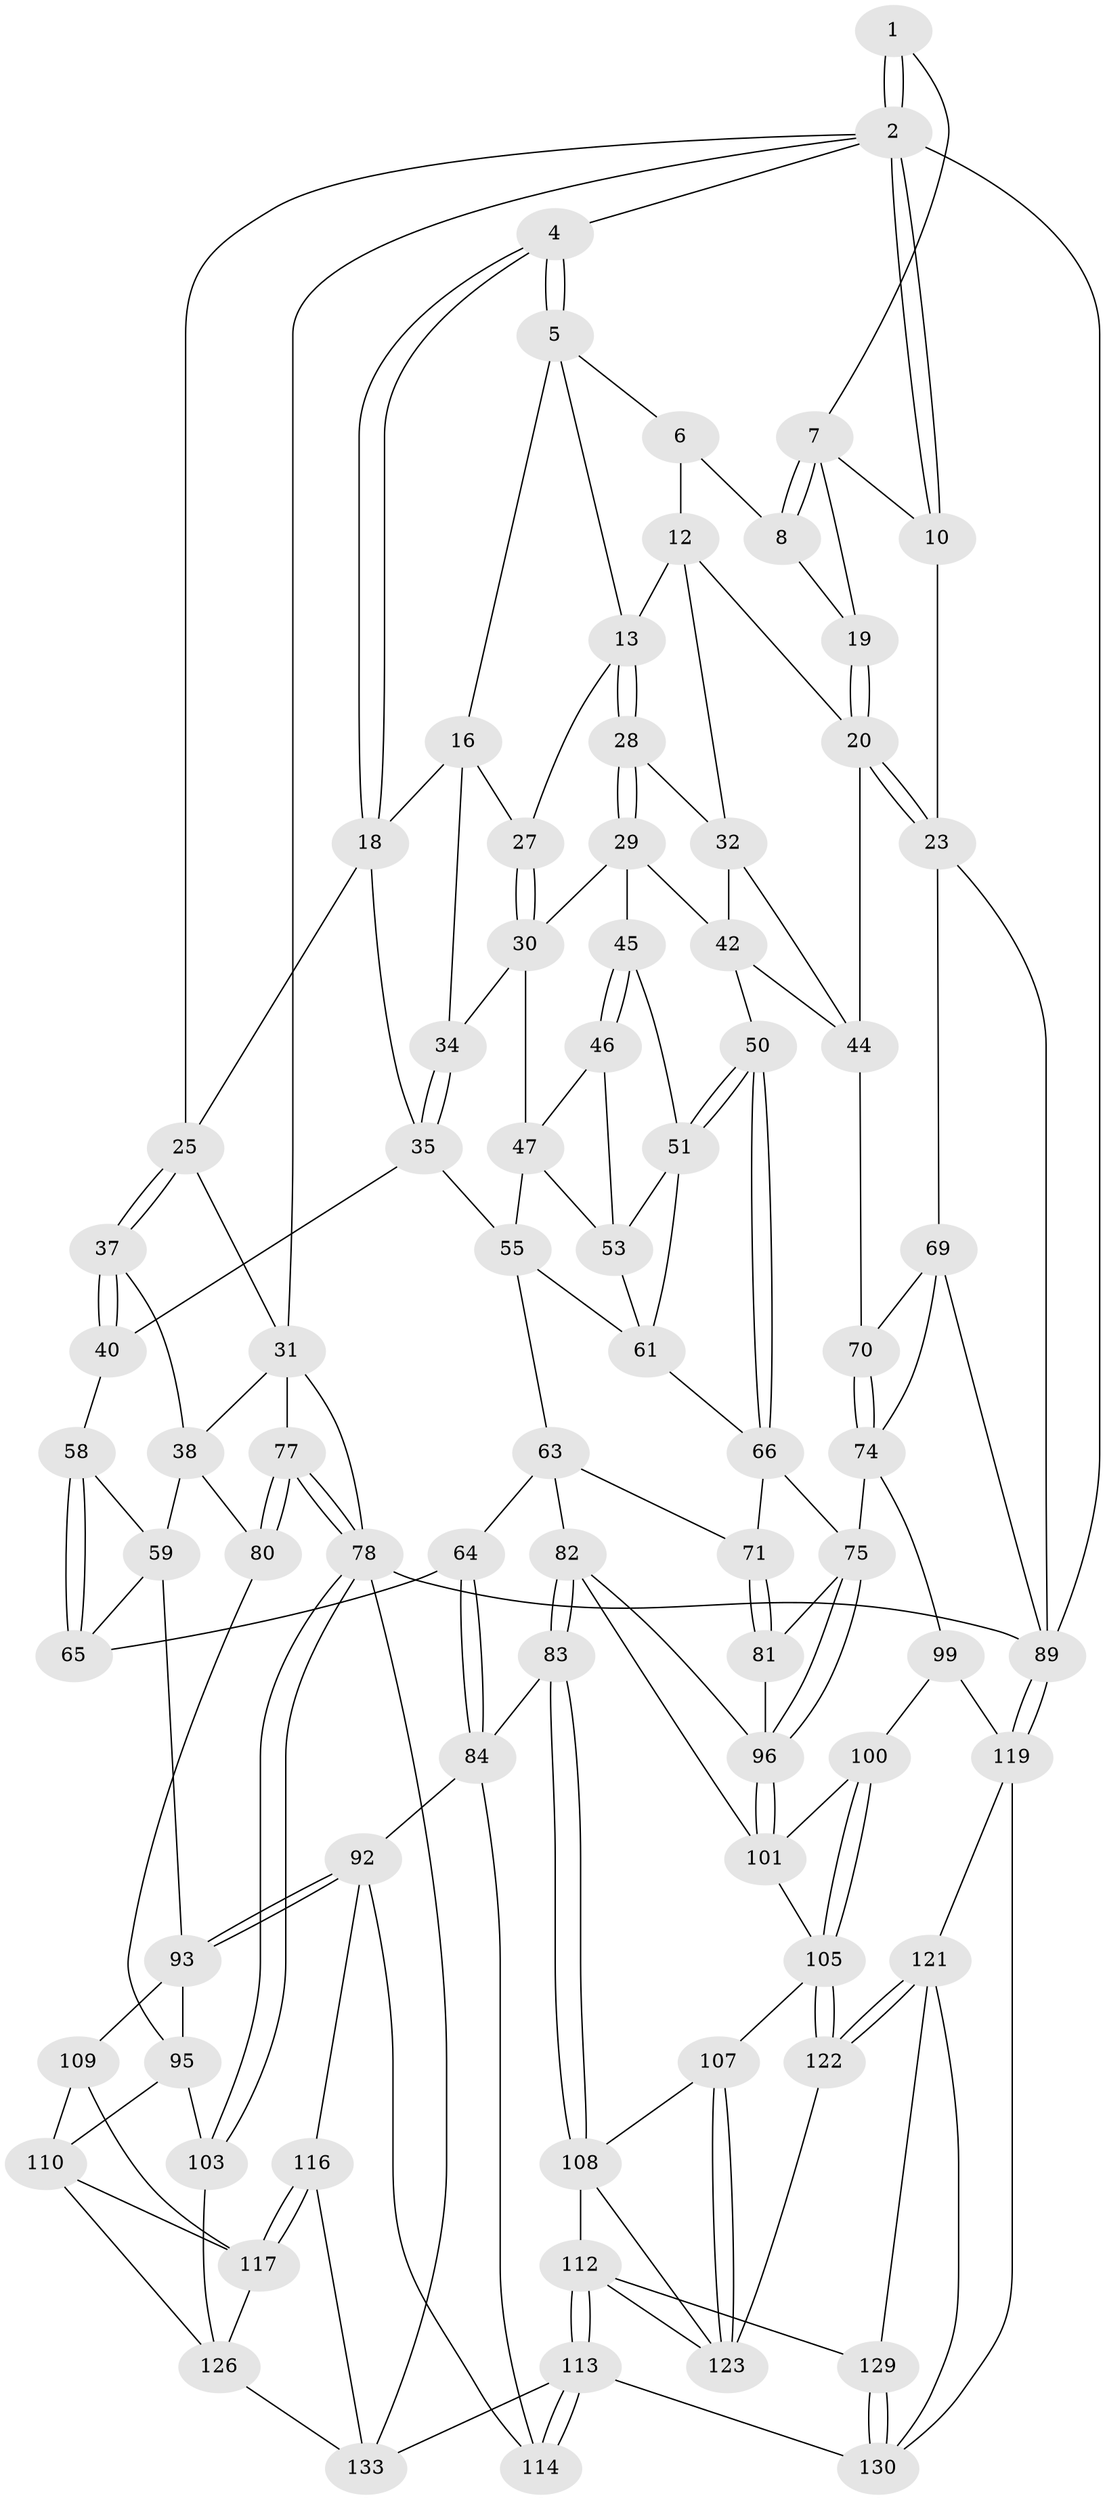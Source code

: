 // original degree distribution, {3: 0.014814814814814815, 6: 0.2074074074074074, 4: 0.22962962962962963, 5: 0.5481481481481482}
// Generated by graph-tools (version 1.1) at 2025/42/03/06/25 10:42:32]
// undirected, 82 vertices, 187 edges
graph export_dot {
graph [start="1"]
  node [color=gray90,style=filled];
  1 [pos="+1+0"];
  2 [pos="+1+0",super="+3"];
  4 [pos="+0.3717615641655704+0"];
  5 [pos="+0.5683706002840082+0",super="+15"];
  6 [pos="+0.8324662108466032+0",super="+9"];
  7 [pos="+0.9537216558867235+0.041324705076978205",super="+11"];
  8 [pos="+0.9156739379518386+0.0769231690139618"];
  10 [pos="+1+0"];
  12 [pos="+0.8298705837421849+0.09972206540121227",super="+22"];
  13 [pos="+0.7630913258642903+0.10983954943036463",super="+14"];
  16 [pos="+0.5988896088822158+0.15140089210373142",super="+17"];
  18 [pos="+0.3322955277825527+0.04614385918008056",super="+24"];
  19 [pos="+0.9571335294247533+0.10348544564859201"];
  20 [pos="+1+0.30054587169218416",super="+21"];
  23 [pos="+1+0.32760805354941375",super="+68"];
  25 [pos="+0.20369136041442837+0.1403525868255042",super="+26"];
  27 [pos="+0.6105834669791359+0.16764663248468756"];
  28 [pos="+0.7359220083813672+0.1638824634129257"];
  29 [pos="+0.6351286227449118+0.23242039104537057",super="+43"];
  30 [pos="+0.6341447100581996+0.23178517637280732",super="+33"];
  31 [pos="+0+0.1903484361671042",super="+39"];
  32 [pos="+0.7753365622803696+0.2557532280804338",super="+41"];
  34 [pos="+0.4740284433928136+0.2645722105095367"];
  35 [pos="+0.37064299286782254+0.417942831519374",super="+36"];
  37 [pos="+0.15379750778888177+0.2617796236709958"];
  38 [pos="+0.13178078276630706+0.27470404810292165",super="+60"];
  40 [pos="+0.2254867591122929+0.35398767631811984"];
  42 [pos="+0.7125883312091295+0.28593190695215287",super="+49"];
  44 [pos="+0.884319372503354+0.36404974580587085",super="+48"];
  45 [pos="+0.6425003443617601+0.3019711266459469"];
  46 [pos="+0.5750373350199993+0.320661087283953"];
  47 [pos="+0.5008239523168808+0.2722934485539637",super="+54"];
  50 [pos="+0.7273188870185113+0.4449995351701079"];
  51 [pos="+0.6808116148169399+0.40422810162157236",super="+52"];
  53 [pos="+0.5722901774719361+0.3466073784702226",super="+57"];
  55 [pos="+0.5255663172059718+0.4458493493681149",super="+56"];
  58 [pos="+0.20504327621740034+0.38483726765456255"];
  59 [pos="+0.08302906463917367+0.5010228988544234",super="+87"];
  61 [pos="+0.6038561780494104+0.38839157915800165",super="+62"];
  63 [pos="+0.3665330043510803+0.4774551462011705",super="+73"];
  64 [pos="+0.34587878217688495+0.4994595442183325"];
  65 [pos="+0.24212697711456574+0.5432118072720231"];
  66 [pos="+0.7261392651621738+0.44610248195919966",super="+67"];
  69 [pos="+0.8965486487725521+0.5483353022860603",super="+85"];
  70 [pos="+0.839425304281627+0.48753180129725476"];
  71 [pos="+0.5810839032880704+0.5258175341054478",super="+72"];
  74 [pos="+0.7460728396465229+0.6243661110556283",super="+86"];
  75 [pos="+0.7332080327176552+0.6231323007951383",super="+76"];
  77 [pos="+0+0.5326476212586094"];
  78 [pos="+0+0.8164342408324662",super="+79"];
  80 [pos="+0+0.5302683690924344"];
  81 [pos="+0.6690842003442175+0.5996240713312407",super="+88"];
  82 [pos="+0.49524576750219657+0.6897321929260852",super="+98"];
  83 [pos="+0.4340452611681469+0.7247122552968934"];
  84 [pos="+0.3853436491010454+0.7220038259250279",super="+91"];
  89 [pos="+1+1",super="+90"];
  92 [pos="+0.3094873878091196+0.7471101512470002",super="+115"];
  93 [pos="+0.25451802846449273+0.7296427581916675",super="+94"];
  95 [pos="+0.1105977743456336+0.6935564304433958",super="+102"];
  96 [pos="+0.6852232332290186+0.7273497236608283",super="+97"];
  99 [pos="+0.8352040480448257+0.7506301694330807"];
  100 [pos="+0.6858182851215558+0.7299267119564781"];
  101 [pos="+0.6853125108786879+0.728795439807224",super="+104"];
  103 [pos="+0+0.8474267868315757"];
  105 [pos="+0.6555273075027567+0.834174971548295",super="+106"];
  107 [pos="+0.5267094085864822+0.8345668250767461"];
  108 [pos="+0.45029943681568246+0.7673832447751578",super="+111"];
  109 [pos="+0.2500927251402294+0.7355882977394423"];
  110 [pos="+0.14794133381906574+0.8326920565322793",super="+125"];
  112 [pos="+0.41443511588336546+0.919825154185941",super="+127"];
  113 [pos="+0.40833102565984447+0.9246715796964645",super="+131"];
  114 [pos="+0.4052716736422557+0.9222909036552054"];
  116 [pos="+0.21866810672331305+0.9407299932730465"];
  117 [pos="+0.21758293713279342+0.9398182728060077",super="+118"];
  119 [pos="+1+1",super="+120"];
  121 [pos="+0.6861340766135623+0.8873215148985527",super="+128"];
  122 [pos="+0.6798817240494881+0.8795783029078921"];
  123 [pos="+0.5228306060649222+0.8531769208738252",super="+124"];
  126 [pos="+0.04310352265063934+0.9075182082034303",super="+132"];
  129 [pos="+0.5269042261120099+0.9144757889559656"];
  130 [pos="+0.4612929239392099+1",super="+134"];
  133 [pos="+0.035324746663784413+1",super="+135"];
  1 -- 2;
  1 -- 2;
  1 -- 7;
  2 -- 10;
  2 -- 10;
  2 -- 89;
  2 -- 25;
  2 -- 4;
  2 -- 31;
  4 -- 5;
  4 -- 5;
  4 -- 18;
  4 -- 18;
  5 -- 6;
  5 -- 16;
  5 -- 13;
  6 -- 8;
  6 -- 12;
  7 -- 8;
  7 -- 8;
  7 -- 10;
  7 -- 19;
  8 -- 19;
  10 -- 23;
  12 -- 13;
  12 -- 32;
  12 -- 20;
  13 -- 28;
  13 -- 28;
  13 -- 27;
  16 -- 27;
  16 -- 18;
  16 -- 34;
  18 -- 25;
  18 -- 35;
  19 -- 20;
  19 -- 20;
  20 -- 23;
  20 -- 23;
  20 -- 44;
  23 -- 89;
  23 -- 69;
  25 -- 37;
  25 -- 37;
  25 -- 31;
  27 -- 30;
  27 -- 30;
  28 -- 29;
  28 -- 29;
  28 -- 32;
  29 -- 30;
  29 -- 42;
  29 -- 45;
  30 -- 34;
  30 -- 47;
  31 -- 78;
  31 -- 77;
  31 -- 38;
  32 -- 42;
  32 -- 44;
  34 -- 35;
  34 -- 35;
  35 -- 40;
  35 -- 55;
  37 -- 38;
  37 -- 40;
  37 -- 40;
  38 -- 80;
  38 -- 59;
  40 -- 58;
  42 -- 44;
  42 -- 50;
  44 -- 70;
  45 -- 46;
  45 -- 46;
  45 -- 51;
  46 -- 47;
  46 -- 53;
  47 -- 55;
  47 -- 53;
  50 -- 51;
  50 -- 51;
  50 -- 66;
  50 -- 66;
  51 -- 61;
  51 -- 53;
  53 -- 61;
  55 -- 61;
  55 -- 63;
  58 -- 59;
  58 -- 65;
  58 -- 65;
  59 -- 65;
  59 -- 93;
  61 -- 66;
  63 -- 64;
  63 -- 82;
  63 -- 71;
  64 -- 65;
  64 -- 84;
  64 -- 84;
  66 -- 75;
  66 -- 71;
  69 -- 70;
  69 -- 89;
  69 -- 74;
  70 -- 74;
  70 -- 74;
  71 -- 81 [weight=2];
  71 -- 81;
  74 -- 75;
  74 -- 99;
  75 -- 96;
  75 -- 96;
  75 -- 81;
  77 -- 78;
  77 -- 78;
  77 -- 80;
  77 -- 80;
  78 -- 103;
  78 -- 103;
  78 -- 89;
  78 -- 133;
  80 -- 95;
  81 -- 96;
  82 -- 83;
  82 -- 83;
  82 -- 101;
  82 -- 96;
  83 -- 84;
  83 -- 108;
  83 -- 108;
  84 -- 114;
  84 -- 92;
  89 -- 119;
  89 -- 119;
  92 -- 93;
  92 -- 93;
  92 -- 116;
  92 -- 114;
  93 -- 109;
  93 -- 95;
  95 -- 103;
  95 -- 110;
  96 -- 101;
  96 -- 101;
  99 -- 100;
  99 -- 119;
  100 -- 101;
  100 -- 105;
  100 -- 105;
  101 -- 105;
  103 -- 126;
  105 -- 122;
  105 -- 122;
  105 -- 107;
  107 -- 108;
  107 -- 123;
  107 -- 123;
  108 -- 112;
  108 -- 123;
  109 -- 110;
  109 -- 117;
  110 -- 126;
  110 -- 117;
  112 -- 113;
  112 -- 113;
  112 -- 129;
  112 -- 123;
  113 -- 114;
  113 -- 114;
  113 -- 130;
  113 -- 133;
  116 -- 117;
  116 -- 117;
  116 -- 133;
  117 -- 126;
  119 -- 121;
  119 -- 130;
  121 -- 122;
  121 -- 122;
  121 -- 129;
  121 -- 130;
  122 -- 123;
  126 -- 133;
  129 -- 130;
  129 -- 130;
}
